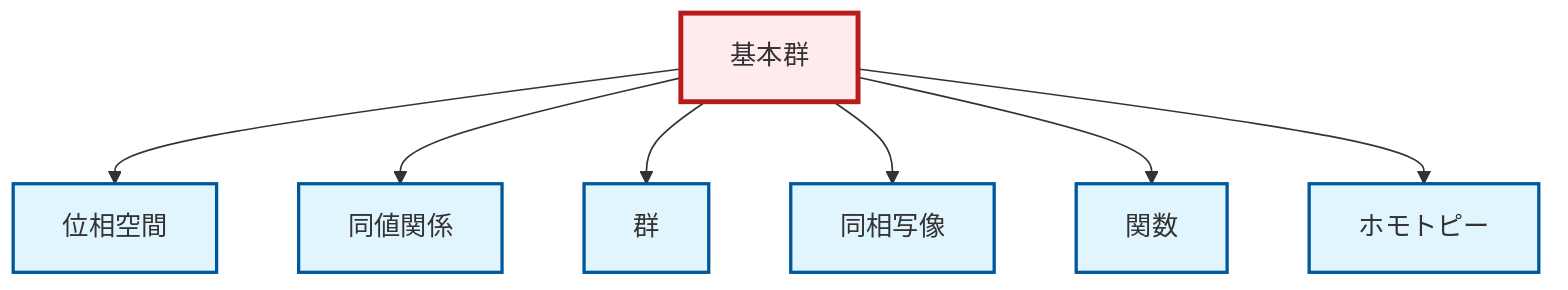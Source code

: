 graph TD
    classDef definition fill:#e1f5fe,stroke:#01579b,stroke-width:2px
    classDef theorem fill:#f3e5f5,stroke:#4a148c,stroke-width:2px
    classDef axiom fill:#fff3e0,stroke:#e65100,stroke-width:2px
    classDef example fill:#e8f5e9,stroke:#1b5e20,stroke-width:2px
    classDef current fill:#ffebee,stroke:#b71c1c,stroke-width:3px
    def-topological-space["位相空間"]:::definition
    def-fundamental-group["基本群"]:::definition
    def-homeomorphism["同相写像"]:::definition
    def-homotopy["ホモトピー"]:::definition
    def-equivalence-relation["同値関係"]:::definition
    def-function["関数"]:::definition
    def-group["群"]:::definition
    def-fundamental-group --> def-topological-space
    def-fundamental-group --> def-equivalence-relation
    def-fundamental-group --> def-group
    def-fundamental-group --> def-homeomorphism
    def-fundamental-group --> def-function
    def-fundamental-group --> def-homotopy
    class def-fundamental-group current